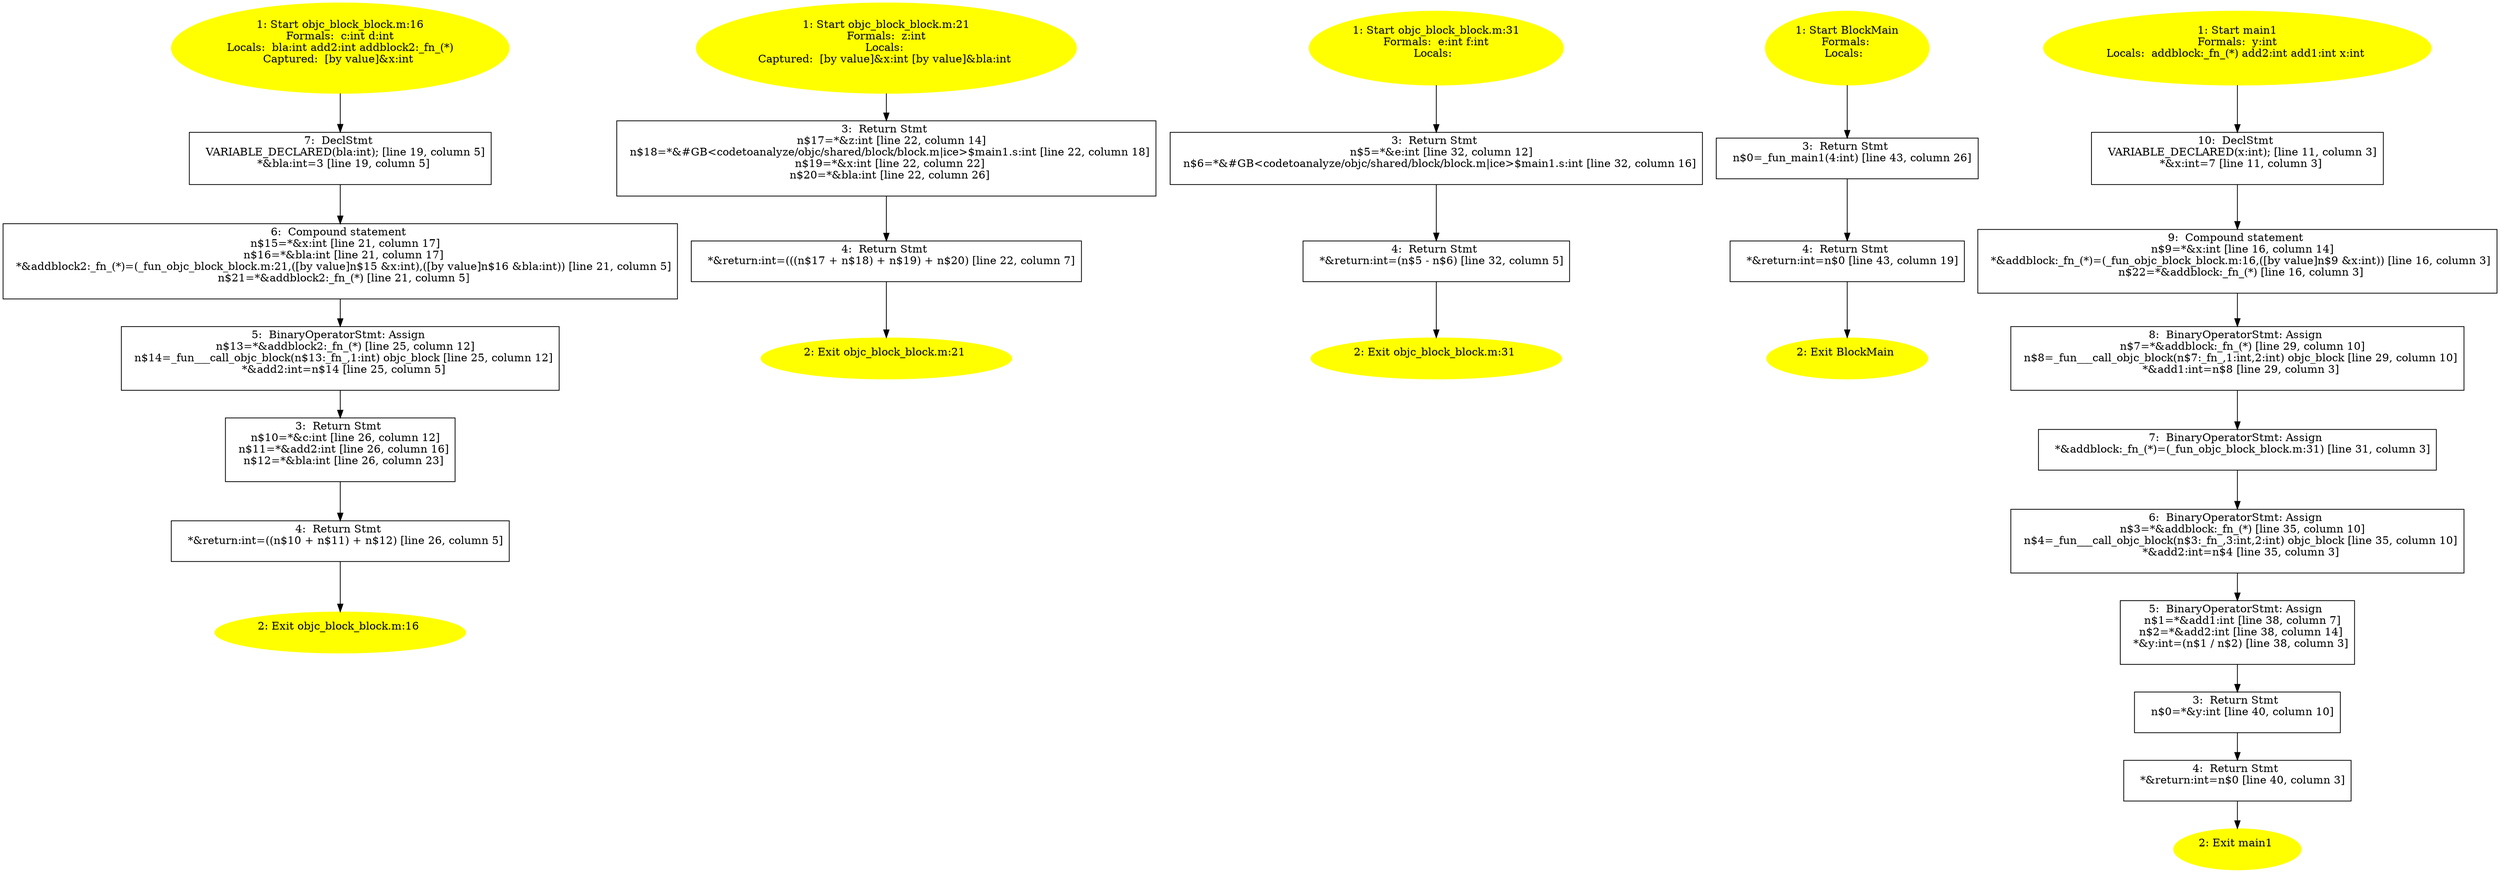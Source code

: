 /* @generated */
digraph cfg {
"objc_block_block.m:16_b5d94b7b.4639411e261cc5d4_1" [label="1: Start objc_block_block.m:16\nFormals:  c:int d:int\nLocals:  bla:int add2:int addblock2:_fn_(*)\nCaptured:  [by value]&x:int \n  " color=yellow style=filled]
	

	 "objc_block_block.m:16_b5d94b7b.4639411e261cc5d4_1" -> "objc_block_block.m:16_b5d94b7b.4639411e261cc5d4_7" ;
"objc_block_block.m:16_b5d94b7b.4639411e261cc5d4_2" [label="2: Exit objc_block_block.m:16 \n  " color=yellow style=filled]
	

"objc_block_block.m:16_b5d94b7b.4639411e261cc5d4_3" [label="3:  Return Stmt \n   n$10=*&c:int [line 26, column 12]\n  n$11=*&add2:int [line 26, column 16]\n  n$12=*&bla:int [line 26, column 23]\n " shape="box"]
	

	 "objc_block_block.m:16_b5d94b7b.4639411e261cc5d4_3" -> "objc_block_block.m:16_b5d94b7b.4639411e261cc5d4_4" ;
"objc_block_block.m:16_b5d94b7b.4639411e261cc5d4_4" [label="4:  Return Stmt \n   *&return:int=((n$10 + n$11) + n$12) [line 26, column 5]\n " shape="box"]
	

	 "objc_block_block.m:16_b5d94b7b.4639411e261cc5d4_4" -> "objc_block_block.m:16_b5d94b7b.4639411e261cc5d4_2" ;
"objc_block_block.m:16_b5d94b7b.4639411e261cc5d4_5" [label="5:  BinaryOperatorStmt: Assign \n   n$13=*&addblock2:_fn_(*) [line 25, column 12]\n  n$14=_fun___call_objc_block(n$13:_fn_,1:int) objc_block [line 25, column 12]\n  *&add2:int=n$14 [line 25, column 5]\n " shape="box"]
	

	 "objc_block_block.m:16_b5d94b7b.4639411e261cc5d4_5" -> "objc_block_block.m:16_b5d94b7b.4639411e261cc5d4_3" ;
"objc_block_block.m:16_b5d94b7b.4639411e261cc5d4_6" [label="6:  Compound statement \n   n$15=*&x:int [line 21, column 17]\n  n$16=*&bla:int [line 21, column 17]\n  *&addblock2:_fn_(*)=(_fun_objc_block_block.m:21,([by value]n$15 &x:int),([by value]n$16 &bla:int)) [line 21, column 5]\n  n$21=*&addblock2:_fn_(*) [line 21, column 5]\n " shape="box"]
	

	 "objc_block_block.m:16_b5d94b7b.4639411e261cc5d4_6" -> "objc_block_block.m:16_b5d94b7b.4639411e261cc5d4_5" ;
"objc_block_block.m:16_b5d94b7b.4639411e261cc5d4_7" [label="7:  DeclStmt \n   VARIABLE_DECLARED(bla:int); [line 19, column 5]\n  *&bla:int=3 [line 19, column 5]\n " shape="box"]
	

	 "objc_block_block.m:16_b5d94b7b.4639411e261cc5d4_7" -> "objc_block_block.m:16_b5d94b7b.4639411e261cc5d4_6" ;
"objc_block_block.m:21_d41d8cd9.4983d4b178e0c549_1" [label="1: Start objc_block_block.m:21\nFormals:  z:int\nLocals: \nCaptured:  [by value]&x:int [by value]&bla:int \n  " color=yellow style=filled]
	

	 "objc_block_block.m:21_d41d8cd9.4983d4b178e0c549_1" -> "objc_block_block.m:21_d41d8cd9.4983d4b178e0c549_3" ;
"objc_block_block.m:21_d41d8cd9.4983d4b178e0c549_2" [label="2: Exit objc_block_block.m:21 \n  " color=yellow style=filled]
	

"objc_block_block.m:21_d41d8cd9.4983d4b178e0c549_3" [label="3:  Return Stmt \n   n$17=*&z:int [line 22, column 14]\n  n$18=*&#GB<codetoanalyze/objc/shared/block/block.m|ice>$main1.s:int [line 22, column 18]\n  n$19=*&x:int [line 22, column 22]\n  n$20=*&bla:int [line 22, column 26]\n " shape="box"]
	

	 "objc_block_block.m:21_d41d8cd9.4983d4b178e0c549_3" -> "objc_block_block.m:21_d41d8cd9.4983d4b178e0c549_4" ;
"objc_block_block.m:21_d41d8cd9.4983d4b178e0c549_4" [label="4:  Return Stmt \n   *&return:int=(((n$17 + n$18) + n$19) + n$20) [line 22, column 7]\n " shape="box"]
	

	 "objc_block_block.m:21_d41d8cd9.4983d4b178e0c549_4" -> "objc_block_block.m:21_d41d8cd9.4983d4b178e0c549_2" ;
"objc_block_block.m:31_82259dd3.664e0e72bbe5587f_1" [label="1: Start objc_block_block.m:31\nFormals:  e:int f:int\nLocals:  \n  " color=yellow style=filled]
	

	 "objc_block_block.m:31_82259dd3.664e0e72bbe5587f_1" -> "objc_block_block.m:31_82259dd3.664e0e72bbe5587f_3" ;
"objc_block_block.m:31_82259dd3.664e0e72bbe5587f_2" [label="2: Exit objc_block_block.m:31 \n  " color=yellow style=filled]
	

"objc_block_block.m:31_82259dd3.664e0e72bbe5587f_3" [label="3:  Return Stmt \n   n$5=*&e:int [line 32, column 12]\n  n$6=*&#GB<codetoanalyze/objc/shared/block/block.m|ice>$main1.s:int [line 32, column 16]\n " shape="box"]
	

	 "objc_block_block.m:31_82259dd3.664e0e72bbe5587f_3" -> "objc_block_block.m:31_82259dd3.664e0e72bbe5587f_4" ;
"objc_block_block.m:31_82259dd3.664e0e72bbe5587f_4" [label="4:  Return Stmt \n   *&return:int=(n$5 - n$6) [line 32, column 5]\n " shape="box"]
	

	 "objc_block_block.m:31_82259dd3.664e0e72bbe5587f_4" -> "objc_block_block.m:31_82259dd3.664e0e72bbe5587f_2" ;
"BlockMain.116013dceff96297_1" [label="1: Start BlockMain\nFormals: \nLocals:  \n  " color=yellow style=filled]
	

	 "BlockMain.116013dceff96297_1" -> "BlockMain.116013dceff96297_3" ;
"BlockMain.116013dceff96297_2" [label="2: Exit BlockMain \n  " color=yellow style=filled]
	

"BlockMain.116013dceff96297_3" [label="3:  Return Stmt \n   n$0=_fun_main1(4:int) [line 43, column 26]\n " shape="box"]
	

	 "BlockMain.116013dceff96297_3" -> "BlockMain.116013dceff96297_4" ;
"BlockMain.116013dceff96297_4" [label="4:  Return Stmt \n   *&return:int=n$0 [line 43, column 19]\n " shape="box"]
	

	 "BlockMain.116013dceff96297_4" -> "BlockMain.116013dceff96297_2" ;
"main1.38f534a9576db7ec_1" [label="1: Start main1\nFormals:  y:int\nLocals:  addblock:_fn_(*) add2:int add1:int x:int \n  " color=yellow style=filled]
	

	 "main1.38f534a9576db7ec_1" -> "main1.38f534a9576db7ec_10" ;
"main1.38f534a9576db7ec_2" [label="2: Exit main1 \n  " color=yellow style=filled]
	

"main1.38f534a9576db7ec_3" [label="3:  Return Stmt \n   n$0=*&y:int [line 40, column 10]\n " shape="box"]
	

	 "main1.38f534a9576db7ec_3" -> "main1.38f534a9576db7ec_4" ;
"main1.38f534a9576db7ec_4" [label="4:  Return Stmt \n   *&return:int=n$0 [line 40, column 3]\n " shape="box"]
	

	 "main1.38f534a9576db7ec_4" -> "main1.38f534a9576db7ec_2" ;
"main1.38f534a9576db7ec_5" [label="5:  BinaryOperatorStmt: Assign \n   n$1=*&add1:int [line 38, column 7]\n  n$2=*&add2:int [line 38, column 14]\n  *&y:int=(n$1 / n$2) [line 38, column 3]\n " shape="box"]
	

	 "main1.38f534a9576db7ec_5" -> "main1.38f534a9576db7ec_3" ;
"main1.38f534a9576db7ec_6" [label="6:  BinaryOperatorStmt: Assign \n   n$3=*&addblock:_fn_(*) [line 35, column 10]\n  n$4=_fun___call_objc_block(n$3:_fn_,3:int,2:int) objc_block [line 35, column 10]\n  *&add2:int=n$4 [line 35, column 3]\n " shape="box"]
	

	 "main1.38f534a9576db7ec_6" -> "main1.38f534a9576db7ec_5" ;
"main1.38f534a9576db7ec_7" [label="7:  BinaryOperatorStmt: Assign \n   *&addblock:_fn_(*)=(_fun_objc_block_block.m:31) [line 31, column 3]\n " shape="box"]
	

	 "main1.38f534a9576db7ec_7" -> "main1.38f534a9576db7ec_6" ;
"main1.38f534a9576db7ec_8" [label="8:  BinaryOperatorStmt: Assign \n   n$7=*&addblock:_fn_(*) [line 29, column 10]\n  n$8=_fun___call_objc_block(n$7:_fn_,1:int,2:int) objc_block [line 29, column 10]\n  *&add1:int=n$8 [line 29, column 3]\n " shape="box"]
	

	 "main1.38f534a9576db7ec_8" -> "main1.38f534a9576db7ec_7" ;
"main1.38f534a9576db7ec_9" [label="9:  Compound statement \n   n$9=*&x:int [line 16, column 14]\n  *&addblock:_fn_(*)=(_fun_objc_block_block.m:16,([by value]n$9 &x:int)) [line 16, column 3]\n  n$22=*&addblock:_fn_(*) [line 16, column 3]\n " shape="box"]
	

	 "main1.38f534a9576db7ec_9" -> "main1.38f534a9576db7ec_8" ;
"main1.38f534a9576db7ec_10" [label="10:  DeclStmt \n   VARIABLE_DECLARED(x:int); [line 11, column 3]\n  *&x:int=7 [line 11, column 3]\n " shape="box"]
	

	 "main1.38f534a9576db7ec_10" -> "main1.38f534a9576db7ec_9" ;
}
